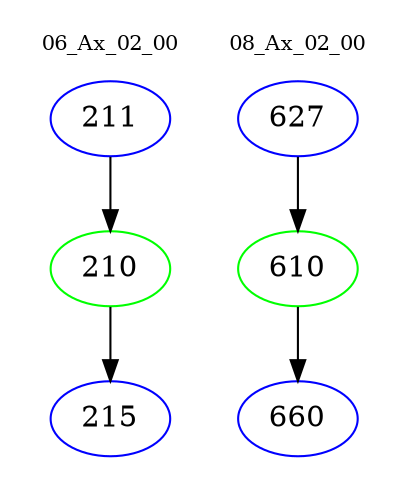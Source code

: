 digraph{
subgraph cluster_0 {
color = white
label = "06_Ax_02_00";
fontsize=10;
T0_211 [label="211", color="blue"]
T0_211 -> T0_210 [color="black"]
T0_210 [label="210", color="green"]
T0_210 -> T0_215 [color="black"]
T0_215 [label="215", color="blue"]
}
subgraph cluster_1 {
color = white
label = "08_Ax_02_00";
fontsize=10;
T1_627 [label="627", color="blue"]
T1_627 -> T1_610 [color="black"]
T1_610 [label="610", color="green"]
T1_610 -> T1_660 [color="black"]
T1_660 [label="660", color="blue"]
}
}
